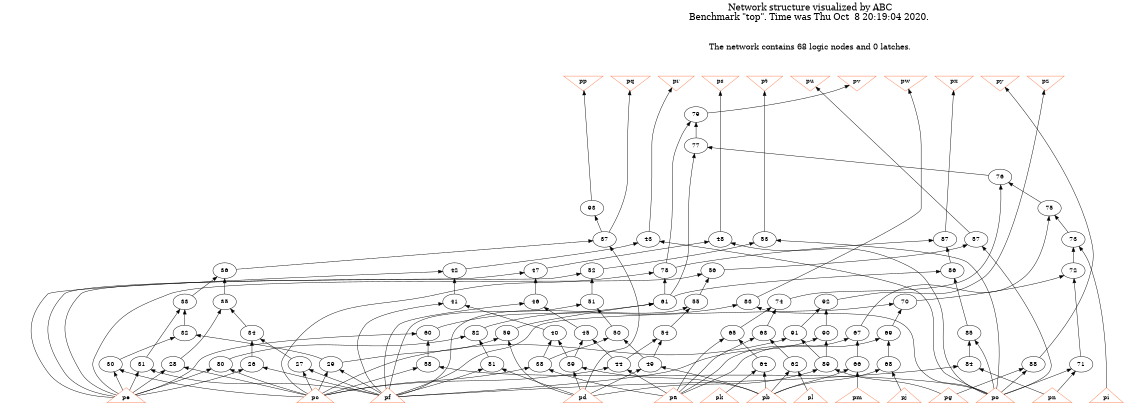 # Network structure generated by ABC

digraph network {
size = "7.5,10";
center = true;
edge [dir = back];

{
  node [shape = plaintext];
  edge [style = invis];
  LevelTitle1 [label=""];
  LevelTitle2 [label=""];
  Level10 [label = ""];
  Level9 [label = ""];
  Level8 [label = ""];
  Level7 [label = ""];
  Level6 [label = ""];
  Level5 [label = ""];
  Level4 [label = ""];
  Level3 [label = ""];
  Level2 [label = ""];
  Level1 [label = ""];
  Level0 [label = ""];
  LevelTitle1 ->  LevelTitle2 ->  Level10 ->  Level9 ->  Level8 ->  Level7 ->  Level6 ->  Level5 ->  Level4 ->  Level3 ->  Level2 ->  Level1 ->  Level0;
}

{
  rank = same;
  LevelTitle1;
  title1 [shape=plaintext,
          fontsize=20,
          fontname = "Times-Roman",
          label="Network structure visualized by ABC\nBenchmark \"top\". Time was Thu Oct  8 20:19:04 2020. "
         ];
}

{
  rank = same;
  LevelTitle2;
  title2 [shape=plaintext,
          fontsize=18,
          fontname = "Times-Roman",
          label="The network contains 68 logic nodes and 0 latches.\n"
         ];
}

{
  rank = same;
  Level10;
  Node15 [label = "pp", shape = invtriangle, color = coral, fillcolor = coral];
  Node16 [label = "pq", shape = invtriangle, color = coral, fillcolor = coral];
  Node17 [label = "pr", shape = invtriangle, color = coral, fillcolor = coral];
  Node18 [label = "ps", shape = invtriangle, color = coral, fillcolor = coral];
  Node19 [label = "pt", shape = invtriangle, color = coral, fillcolor = coral];
  Node20 [label = "pu", shape = invtriangle, color = coral, fillcolor = coral];
  Node21 [label = "pv", shape = invtriangle, color = coral, fillcolor = coral];
  Node22 [label = "pw", shape = invtriangle, color = coral, fillcolor = coral];
  Node23 [label = "px", shape = invtriangle, color = coral, fillcolor = coral];
  Node24 [label = "py", shape = invtriangle, color = coral, fillcolor = coral];
  Node25 [label = "pz", shape = invtriangle, color = coral, fillcolor = coral];
}

{
  rank = same;
  Level9;
  Node79 [label = "79\n", shape = ellipse];
}

{
  rank = same;
  Level8;
  Node77 [label = "77\n", shape = ellipse];
}

{
  rank = same;
  Level7;
  Node76 [label = "76\n", shape = ellipse];
}

{
  rank = same;
  Level6;
  Node75 [label = "75\n", shape = ellipse];
  Node93 [label = "93\n", shape = ellipse];
}

{
  rank = same;
  Level5;
  Node37 [label = "37\n", shape = ellipse];
  Node43 [label = "43\n", shape = ellipse];
  Node48 [label = "48\n", shape = ellipse];
  Node53 [label = "53\n", shape = ellipse];
  Node57 [label = "57\n", shape = ellipse];
  Node73 [label = "73\n", shape = ellipse];
  Node87 [label = "87\n", shape = ellipse];
}

{
  rank = same;
  Level4;
  Node36 [label = "36\n", shape = ellipse];
  Node42 [label = "42\n", shape = ellipse];
  Node47 [label = "47\n", shape = ellipse];
  Node52 [label = "52\n", shape = ellipse];
  Node56 [label = "56\n", shape = ellipse];
  Node72 [label = "72\n", shape = ellipse];
  Node78 [label = "78\n", shape = ellipse];
  Node86 [label = "86\n", shape = ellipse];
}

{
  rank = same;
  Level3;
  Node33 [label = "33\n", shape = ellipse];
  Node35 [label = "35\n", shape = ellipse];
  Node41 [label = "41\n", shape = ellipse];
  Node46 [label = "46\n", shape = ellipse];
  Node51 [label = "51\n", shape = ellipse];
  Node55 [label = "55\n", shape = ellipse];
  Node61 [label = "61\n", shape = ellipse];
  Node70 [label = "70\n", shape = ellipse];
  Node74 [label = "74\n", shape = ellipse];
  Node83 [label = "83\n", shape = ellipse];
  Node92 [label = "92\n", shape = ellipse];
}

{
  rank = same;
  Level2;
  Node32 [label = "32\n", shape = ellipse];
  Node34 [label = "34\n", shape = ellipse];
  Node40 [label = "40\n", shape = ellipse];
  Node45 [label = "45\n", shape = ellipse];
  Node50 [label = "50\n", shape = ellipse];
  Node54 [label = "54\n", shape = ellipse];
  Node59 [label = "59\n", shape = ellipse];
  Node60 [label = "60\n", shape = ellipse];
  Node63 [label = "63\n", shape = ellipse];
  Node65 [label = "65\n", shape = ellipse];
  Node67 [label = "67\n", shape = ellipse];
  Node69 [label = "69\n", shape = ellipse];
  Node82 [label = "82\n", shape = ellipse];
  Node85 [label = "85\n", shape = ellipse];
  Node90 [label = "90\n", shape = ellipse];
  Node91 [label = "91\n", shape = ellipse];
}

{
  rank = same;
  Level1;
  Node26 [label = "26\n", shape = ellipse];
  Node27 [label = "27\n", shape = ellipse];
  Node28 [label = "28\n", shape = ellipse];
  Node29 [label = "29\n", shape = ellipse];
  Node30 [label = "30\n", shape = ellipse];
  Node31 [label = "31\n", shape = ellipse];
  Node38 [label = "38\n", shape = ellipse];
  Node39 [label = "39\n", shape = ellipse];
  Node44 [label = "44\n", shape = ellipse];
  Node49 [label = "49\n", shape = ellipse];
  Node58 [label = "58\n", shape = ellipse];
  Node62 [label = "62\n", shape = ellipse];
  Node64 [label = "64\n", shape = ellipse];
  Node66 [label = "66\n", shape = ellipse];
  Node68 [label = "68\n", shape = ellipse];
  Node71 [label = "71\n", shape = ellipse];
  Node80 [label = "80\n", shape = ellipse];
  Node81 [label = "81\n", shape = ellipse];
  Node84 [label = "84\n", shape = ellipse];
  Node88 [label = "88\n", shape = ellipse];
  Node89 [label = "89\n", shape = ellipse];
}

{
  rank = same;
  Level0;
  Node1 [label = "pa", shape = triangle, color = coral, fillcolor = coral];
  Node2 [label = "pb", shape = triangle, color = coral, fillcolor = coral];
  Node3 [label = "pc", shape = triangle, color = coral, fillcolor = coral];
  Node4 [label = "pd", shape = triangle, color = coral, fillcolor = coral];
  Node5 [label = "pe", shape = triangle, color = coral, fillcolor = coral];
  Node6 [label = "pf", shape = triangle, color = coral, fillcolor = coral];
  Node7 [label = "pg", shape = triangle, color = coral, fillcolor = coral];
  Node8 [label = "pi", shape = triangle, color = coral, fillcolor = coral];
  Node9 [label = "pj", shape = triangle, color = coral, fillcolor = coral];
  Node10 [label = "pk", shape = triangle, color = coral, fillcolor = coral];
  Node11 [label = "pl", shape = triangle, color = coral, fillcolor = coral];
  Node12 [label = "pm", shape = triangle, color = coral, fillcolor = coral];
  Node13 [label = "pn", shape = triangle, color = coral, fillcolor = coral];
  Node14 [label = "po", shape = triangle, color = coral, fillcolor = coral];
}

title1 -> title2 [style = invis];
title2 -> Node15 [style = invis];
title2 -> Node16 [style = invis];
title2 -> Node17 [style = invis];
title2 -> Node18 [style = invis];
title2 -> Node19 [style = invis];
title2 -> Node20 [style = invis];
title2 -> Node21 [style = invis];
title2 -> Node22 [style = invis];
title2 -> Node23 [style = invis];
title2 -> Node24 [style = invis];
title2 -> Node25 [style = invis];
Node15 -> Node16 [style = invis];
Node16 -> Node17 [style = invis];
Node17 -> Node18 [style = invis];
Node18 -> Node19 [style = invis];
Node19 -> Node20 [style = invis];
Node20 -> Node21 [style = invis];
Node21 -> Node22 [style = invis];
Node22 -> Node23 [style = invis];
Node23 -> Node24 [style = invis];
Node24 -> Node25 [style = invis];
Node15 -> Node93 [style = solid];
Node16 -> Node37 [style = solid];
Node17 -> Node43 [style = solid];
Node18 -> Node48 [style = solid];
Node19 -> Node53 [style = solid];
Node20 -> Node57 [style = solid];
Node21 -> Node79 [style = solid];
Node22 -> Node83 [style = solid];
Node23 -> Node87 [style = solid];
Node24 -> Node88 [style = solid];
Node25 -> Node92 [style = solid];
Node26 -> Node5 [style = solid];
Node26 -> Node6 [style = solid];
Node27 -> Node3 [style = solid];
Node27 -> Node6 [style = solid];
Node28 -> Node3 [style = solid];
Node28 -> Node5 [style = solid];
Node29 -> Node3 [style = solid];
Node29 -> Node6 [style = solid];
Node30 -> Node3 [style = solid];
Node30 -> Node5 [style = solid];
Node31 -> Node5 [style = solid];
Node31 -> Node6 [style = solid];
Node32 -> Node29 [style = solid];
Node32 -> Node30 [style = solid];
Node33 -> Node31 [style = solid];
Node33 -> Node32 [style = solid];
Node34 -> Node26 [style = solid];
Node34 -> Node27 [style = solid];
Node35 -> Node28 [style = solid];
Node35 -> Node34 [style = solid];
Node36 -> Node33 [style = solid];
Node36 -> Node35 [style = solid];
Node37 -> Node4 [style = solid];
Node37 -> Node36 [style = solid];
Node38 -> Node1 [style = solid];
Node38 -> Node3 [style = solid];
Node39 -> Node2 [style = solid];
Node39 -> Node4 [style = solid];
Node40 -> Node38 [style = solid];
Node40 -> Node39 [style = solid];
Node41 -> Node6 [style = solid];
Node41 -> Node40 [style = solid];
Node42 -> Node5 [style = solid];
Node42 -> Node41 [style = solid];
Node43 -> Node14 [style = solid];
Node43 -> Node42 [style = solid];
Node44 -> Node1 [style = solid];
Node44 -> Node3 [style = solid];
Node45 -> Node39 [style = solid];
Node45 -> Node44 [style = solid];
Node46 -> Node6 [style = solid];
Node46 -> Node45 [style = solid];
Node47 -> Node5 [style = solid];
Node47 -> Node46 [style = solid];
Node48 -> Node14 [style = solid];
Node48 -> Node47 [style = solid];
Node49 -> Node2 [style = solid];
Node49 -> Node4 [style = solid];
Node50 -> Node38 [style = solid];
Node50 -> Node49 [style = solid];
Node51 -> Node6 [style = solid];
Node51 -> Node50 [style = solid];
Node52 -> Node5 [style = solid];
Node52 -> Node51 [style = solid];
Node53 -> Node14 [style = solid];
Node53 -> Node52 [style = solid];
Node54 -> Node44 [style = solid];
Node54 -> Node49 [style = solid];
Node55 -> Node6 [style = solid];
Node55 -> Node54 [style = solid];
Node56 -> Node5 [style = solid];
Node56 -> Node55 [style = solid];
Node57 -> Node14 [style = solid];
Node57 -> Node56 [style = solid];
Node58 -> Node3 [style = solid];
Node58 -> Node14 [style = solid];
Node59 -> Node4 [style = solid];
Node59 -> Node29 [style = solid];
Node60 -> Node5 [style = solid];
Node60 -> Node58 [style = solid];
Node61 -> Node59 [style = solid];
Node61 -> Node60 [style = solid];
Node62 -> Node2 [style = solid];
Node62 -> Node11 [style = solid];
Node63 -> Node1 [style = solid];
Node63 -> Node62 [style = solid];
Node64 -> Node2 [style = solid];
Node64 -> Node10 [style = solid];
Node65 -> Node1 [style = solid];
Node65 -> Node64 [style = solid];
Node66 -> Node2 [style = solid];
Node66 -> Node12 [style = solid];
Node67 -> Node1 [style = solid];
Node67 -> Node66 [style = solid];
Node68 -> Node2 [style = solid];
Node68 -> Node9 [style = solid];
Node69 -> Node1 [style = solid];
Node69 -> Node68 [style = solid];
Node70 -> Node6 [style = solid];
Node70 -> Node69 [style = solid];
Node71 -> Node13 [style = solid];
Node71 -> Node14 [style = solid];
Node72 -> Node70 [style = solid];
Node72 -> Node71 [style = solid];
Node73 -> Node8 [style = solid];
Node73 -> Node72 [style = solid];
Node74 -> Node63 [style = solid];
Node74 -> Node65 [style = solid];
Node75 -> Node67 [style = solid];
Node75 -> Node73 [style = solid];
Node76 -> Node74 [style = solid];
Node76 -> Node75 [style = solid];
Node77 -> Node61 [style = solid];
Node77 -> Node76 [style = solid];
Node78 -> Node3 [style = solid];
Node78 -> Node61 [style = solid];
Node79 -> Node77 [style = solid];
Node79 -> Node78 [style = solid];
Node80 -> Node3 [style = solid];
Node80 -> Node5 [style = solid];
Node81 -> Node4 [style = solid];
Node81 -> Node6 [style = solid];
Node82 -> Node80 [style = solid];
Node82 -> Node81 [style = solid];
Node83 -> Node14 [style = solid];
Node83 -> Node82 [style = solid];
Node84 -> Node6 [style = solid];
Node84 -> Node13 [style = solid];
Node85 -> Node14 [style = solid];
Node85 -> Node84 [style = solid];
Node86 -> Node61 [style = solid];
Node86 -> Node85 [style = solid];
Node87 -> Node78 [style = solid];
Node87 -> Node86 [style = solid];
Node88 -> Node7 [style = solid];
Node88 -> Node14 [style = solid];
Node89 -> Node4 [style = solid];
Node89 -> Node7 [style = solid];
Node90 -> Node6 [style = solid];
Node90 -> Node89 [style = solid];
Node91 -> Node3 [style = solid];
Node91 -> Node89 [style = solid];
Node92 -> Node90 [style = solid];
Node92 -> Node91 [style = solid];
Node93 -> Node37 [style = solid];
}

